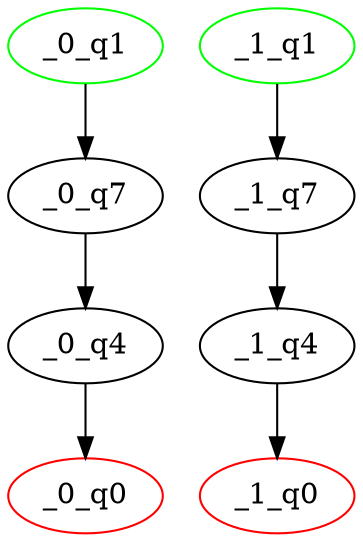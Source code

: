 digraph toto {
_0_q1 [initial=1,color=green];
_0_q0 [final=1,color=red];
_0_q1 -> _0_q7 -> _0_q4 -> _0_q0;
_1_q1 [initial=1,color=green];
_1_q0 [final=1,color=red];
_1_q1 -> _1_q7 -> _1_q4 -> _1_q0;
}